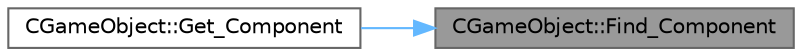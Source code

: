 digraph "CGameObject::Find_Component"
{
 // LATEX_PDF_SIZE
  bgcolor="transparent";
  edge [fontname=Helvetica,fontsize=10,labelfontname=Helvetica,labelfontsize=10];
  node [fontname=Helvetica,fontsize=10,shape=box,height=0.2,width=0.4];
  rankdir="RL";
  Node1 [id="Node000001",label="CGameObject::Find_Component",height=0.2,width=0.4,color="gray40", fillcolor="grey60", style="filled", fontcolor="black",tooltip=" "];
  Node1 -> Node2 [id="edge1_Node000001_Node000002",dir="back",color="steelblue1",style="solid",tooltip=" "];
  Node2 [id="Node000002",label="CGameObject::Get_Component",height=0.2,width=0.4,color="grey40", fillcolor="white", style="filled",URL="$class_c_game_object.html#a7a1935e69c417c41b8aa25970cc4722e",tooltip=" "];
}
